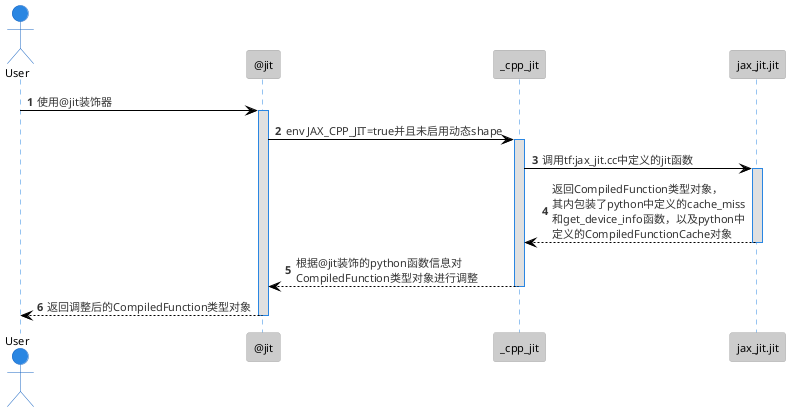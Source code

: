 @startuml jax2xla
!theme reddress-lightblue

' title Jax @jit装饰器作用流程

actor User as user
participant "@jit" as atJit
participant "_cpp_jit" as cppJit
participant "jax_jit.jit" as jitlibJit

autonumber
user->atJit:使用@jit装饰器
activate atJit
atJit->cppJit:env JAX_CPP_JIT=true并且未启用动态shape
activate cppJit
cppJit->jitlibJit:调用tf:jax_jit.cc中定义的jit函数
activate jitlibJit
jitlibJit-->cppJit:返回CompiledFunction类型对象，\n其内包装了python中定义的cache_miss\n和get_device_info函数，以及python中\n定义的CompiledFunctionCache对象
deactivate jitlibJit
cppJit-->atJit:根据@jit装饰的python函数信息对\nCompiledFunction类型对象进行调整
deactivate cppJit
atJit-->user:返回调整后的CompiledFunction类型对象
deactivate atJit
@enduml